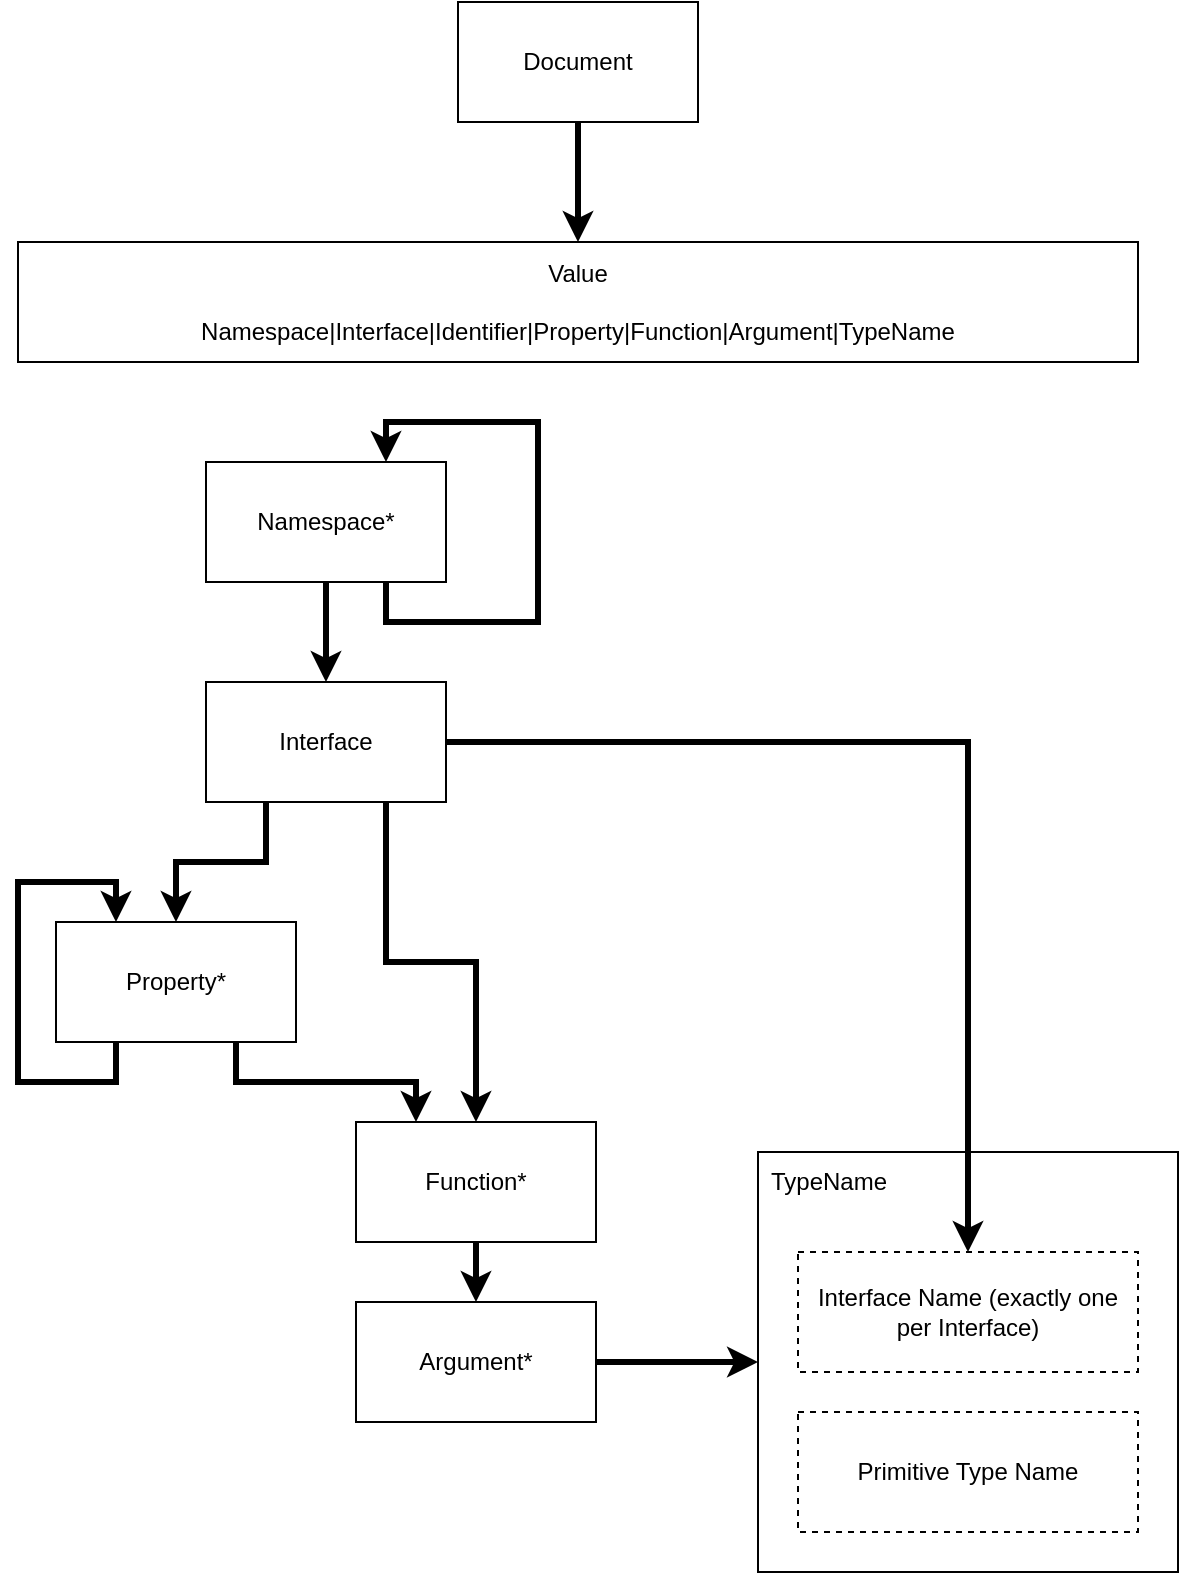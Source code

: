 <mxfile version="14.4.4" type="device"><diagram id="5QFDorUYqF2kPxZiUVsg" name="Page-1"><mxGraphModel dx="1668" dy="889" grid="1" gridSize="10" guides="1" tooltips="1" connect="1" arrows="1" fold="1" page="1" pageScale="1" pageWidth="827" pageHeight="1169" math="0" shadow="0"><root><mxCell id="0"/><mxCell id="1" parent="0"/><mxCell id="2y9qOF2SLiULyb6XC0Q2-28" value="" style="rounded=0;whiteSpace=wrap;html=1;" vertex="1" parent="1"><mxGeometry x="504" y="685" width="210" height="210" as="geometry"/></mxCell><mxCell id="2y9qOF2SLiULyb6XC0Q2-4" style="edgeStyle=orthogonalEdgeStyle;rounded=0;orthogonalLoop=1;jettySize=auto;html=1;exitX=0.5;exitY=1;exitDx=0;exitDy=0;entryX=0.5;entryY=0;entryDx=0;entryDy=0;strokeWidth=3;" edge="1" parent="1" source="2y9qOF2SLiULyb6XC0Q2-1" target="2y9qOF2SLiULyb6XC0Q2-2"><mxGeometry relative="1" as="geometry"/></mxCell><mxCell id="2y9qOF2SLiULyb6XC0Q2-1" value="Document" style="whiteSpace=wrap;html=1;" vertex="1" parent="1"><mxGeometry x="354" y="110" width="120" height="60" as="geometry"/></mxCell><mxCell id="2y9qOF2SLiULyb6XC0Q2-2" value="&lt;div&gt;Value&lt;/div&gt;&lt;div&gt;&lt;br&gt;&lt;/div&gt;&lt;div&gt;Namespace|Interface|Identifier|Property|Function|Argument|TypeName&lt;br&gt;&lt;/div&gt;" style="whiteSpace=wrap;html=1;" vertex="1" parent="1"><mxGeometry x="134" y="230" width="560" height="60" as="geometry"/></mxCell><mxCell id="2y9qOF2SLiULyb6XC0Q2-14" style="edgeStyle=orthogonalEdgeStyle;rounded=0;orthogonalLoop=1;jettySize=auto;html=1;exitX=0.5;exitY=1;exitDx=0;exitDy=0;entryX=0.5;entryY=0;entryDx=0;entryDy=0;strokeWidth=3;" edge="1" parent="1" source="2y9qOF2SLiULyb6XC0Q2-6" target="2y9qOF2SLiULyb6XC0Q2-7"><mxGeometry relative="1" as="geometry"/></mxCell><mxCell id="2y9qOF2SLiULyb6XC0Q2-6" value="Namespace*" style="whiteSpace=wrap;html=1;" vertex="1" parent="1"><mxGeometry x="228" y="340" width="120" height="60" as="geometry"/></mxCell><mxCell id="2y9qOF2SLiULyb6XC0Q2-16" style="edgeStyle=orthogonalEdgeStyle;rounded=0;orthogonalLoop=1;jettySize=auto;html=1;exitX=0.25;exitY=1;exitDx=0;exitDy=0;entryX=0.5;entryY=0;entryDx=0;entryDy=0;strokeWidth=3;" edge="1" parent="1" source="2y9qOF2SLiULyb6XC0Q2-7" target="2y9qOF2SLiULyb6XC0Q2-10"><mxGeometry relative="1" as="geometry"/></mxCell><mxCell id="2y9qOF2SLiULyb6XC0Q2-17" style="edgeStyle=orthogonalEdgeStyle;rounded=0;orthogonalLoop=1;jettySize=auto;html=1;exitX=0.75;exitY=1;exitDx=0;exitDy=0;entryX=0.5;entryY=0;entryDx=0;entryDy=0;strokeWidth=3;" edge="1" parent="1" source="2y9qOF2SLiULyb6XC0Q2-7" target="2y9qOF2SLiULyb6XC0Q2-11"><mxGeometry relative="1" as="geometry"/></mxCell><mxCell id="2y9qOF2SLiULyb6XC0Q2-22" style="edgeStyle=orthogonalEdgeStyle;rounded=0;orthogonalLoop=1;jettySize=auto;html=1;exitX=1;exitY=0.5;exitDx=0;exitDy=0;entryX=0.5;entryY=0;entryDx=0;entryDy=0;strokeWidth=3;" edge="1" parent="1" source="2y9qOF2SLiULyb6XC0Q2-7" target="2y9qOF2SLiULyb6XC0Q2-24"><mxGeometry relative="1" as="geometry"><mxPoint x="514" y="480" as="targetPoint"/></mxGeometry></mxCell><mxCell id="2y9qOF2SLiULyb6XC0Q2-7" value="Interface" style="whiteSpace=wrap;html=1;" vertex="1" parent="1"><mxGeometry x="228" y="450" width="120" height="60" as="geometry"/></mxCell><mxCell id="2y9qOF2SLiULyb6XC0Q2-19" style="edgeStyle=orthogonalEdgeStyle;rounded=0;orthogonalLoop=1;jettySize=auto;html=1;exitX=0.75;exitY=1;exitDx=0;exitDy=0;entryX=0.25;entryY=0;entryDx=0;entryDy=0;strokeWidth=3;" edge="1" parent="1" source="2y9qOF2SLiULyb6XC0Q2-10" target="2y9qOF2SLiULyb6XC0Q2-11"><mxGeometry relative="1" as="geometry"/></mxCell><mxCell id="2y9qOF2SLiULyb6XC0Q2-10" value="Property*" style="whiteSpace=wrap;html=1;" vertex="1" parent="1"><mxGeometry x="153" y="570" width="120" height="60" as="geometry"/></mxCell><mxCell id="2y9qOF2SLiULyb6XC0Q2-20" style="edgeStyle=orthogonalEdgeStyle;rounded=0;orthogonalLoop=1;jettySize=auto;html=1;exitX=0.5;exitY=1;exitDx=0;exitDy=0;entryX=0.5;entryY=0;entryDx=0;entryDy=0;strokeWidth=3;" edge="1" parent="1" source="2y9qOF2SLiULyb6XC0Q2-11" target="2y9qOF2SLiULyb6XC0Q2-12"><mxGeometry relative="1" as="geometry"/></mxCell><mxCell id="2y9qOF2SLiULyb6XC0Q2-11" value="Function*" style="whiteSpace=wrap;html=1;" vertex="1" parent="1"><mxGeometry x="303" y="670" width="120" height="60" as="geometry"/></mxCell><mxCell id="2y9qOF2SLiULyb6XC0Q2-27" style="edgeStyle=orthogonalEdgeStyle;rounded=0;orthogonalLoop=1;jettySize=auto;html=1;exitX=1;exitY=0.5;exitDx=0;exitDy=0;entryX=0;entryY=0.5;entryDx=0;entryDy=0;strokeWidth=3;" edge="1" parent="1" source="2y9qOF2SLiULyb6XC0Q2-12" target="2y9qOF2SLiULyb6XC0Q2-28"><mxGeometry relative="1" as="geometry"/></mxCell><mxCell id="2y9qOF2SLiULyb6XC0Q2-12" value="Argument*" style="whiteSpace=wrap;html=1;" vertex="1" parent="1"><mxGeometry x="303" y="760" width="120" height="60" as="geometry"/></mxCell><mxCell id="2y9qOF2SLiULyb6XC0Q2-13" style="edgeStyle=orthogonalEdgeStyle;rounded=0;orthogonalLoop=1;jettySize=auto;html=1;exitX=0.75;exitY=1;exitDx=0;exitDy=0;entryX=0.75;entryY=0;entryDx=0;entryDy=0;strokeWidth=3;" edge="1" parent="1" source="2y9qOF2SLiULyb6XC0Q2-6" target="2y9qOF2SLiULyb6XC0Q2-6"><mxGeometry relative="1" as="geometry"><Array as="points"><mxPoint x="318" y="420"/><mxPoint x="394" y="420"/><mxPoint x="394" y="320"/><mxPoint x="318" y="320"/></Array></mxGeometry></mxCell><mxCell id="2y9qOF2SLiULyb6XC0Q2-18" style="edgeStyle=orthogonalEdgeStyle;rounded=0;orthogonalLoop=1;jettySize=auto;html=1;exitX=0.25;exitY=1;exitDx=0;exitDy=0;entryX=0.25;entryY=0;entryDx=0;entryDy=0;strokeWidth=3;" edge="1" parent="1" source="2y9qOF2SLiULyb6XC0Q2-10" target="2y9qOF2SLiULyb6XC0Q2-10"><mxGeometry relative="1" as="geometry"><Array as="points"><mxPoint x="183" y="650"/><mxPoint x="134" y="650"/><mxPoint x="134" y="550"/><mxPoint x="183" y="550"/></Array></mxGeometry></mxCell><mxCell id="2y9qOF2SLiULyb6XC0Q2-24" value="Interface Name (exactly one per Interface)" style="whiteSpace=wrap;html=1;dashed=1;" vertex="1" parent="1"><mxGeometry x="524" y="735" width="170" height="60" as="geometry"/></mxCell><mxCell id="2y9qOF2SLiULyb6XC0Q2-25" value="Primitive Type Name" style="whiteSpace=wrap;html=1;dashed=1;" vertex="1" parent="1"><mxGeometry x="524" y="815" width="170" height="60" as="geometry"/></mxCell><mxCell id="2y9qOF2SLiULyb6XC0Q2-29" value="TypeName" style="text;html=1;align=center;verticalAlign=middle;resizable=0;points=[];autosize=1;" vertex="1" parent="1"><mxGeometry x="504" y="690" width="70" height="20" as="geometry"/></mxCell></root></mxGraphModel></diagram></mxfile>